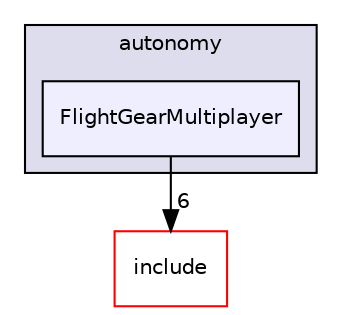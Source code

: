 digraph "/root/scrimmage/scrimmage/src/plugins/autonomy/FlightGearMultiplayer" {
  compound=true
  node [ fontsize="10", fontname="Helvetica"];
  edge [ labelfontsize="10", labelfontname="Helvetica"];
  subgraph clusterdir_9a5cd39d655c6343ef9bc0ff48b9632e {
    graph [ bgcolor="#ddddee", pencolor="black", label="autonomy" fontname="Helvetica", fontsize="10", URL="dir_9a5cd39d655c6343ef9bc0ff48b9632e.html"]
  dir_921cbad3f67c3d0b4d967758f18f86dd [shape=box, label="FlightGearMultiplayer", style="filled", fillcolor="#eeeeff", pencolor="black", URL="dir_921cbad3f67c3d0b4d967758f18f86dd.html"];
  }
  dir_d44c64559bbebec7f509842c48db8b23 [shape=box label="include" fillcolor="white" style="filled" color="red" URL="dir_d44c64559bbebec7f509842c48db8b23.html"];
  dir_921cbad3f67c3d0b4d967758f18f86dd->dir_d44c64559bbebec7f509842c48db8b23 [headlabel="6", labeldistance=1.5 headhref="dir_000171_000004.html"];
}
